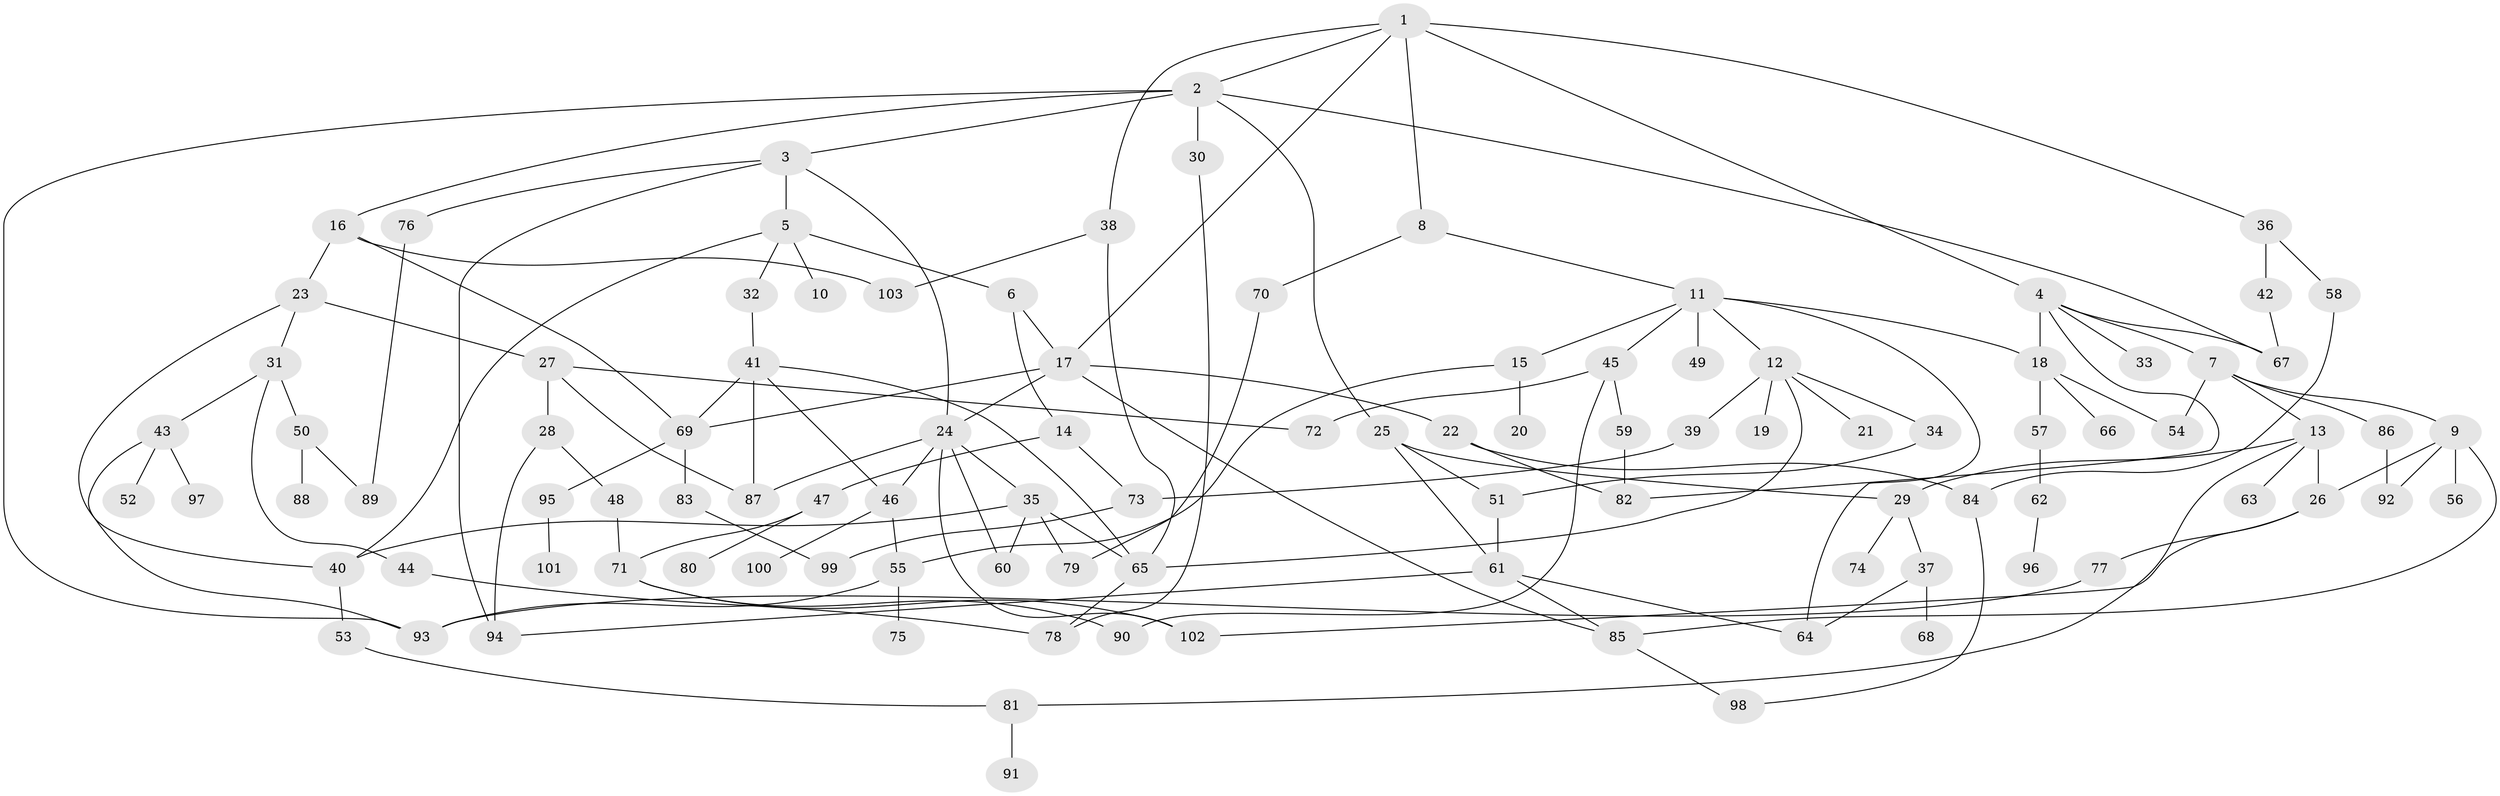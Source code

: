 // Generated by graph-tools (version 1.1) at 2025/25/03/09/25 03:25:27]
// undirected, 103 vertices, 151 edges
graph export_dot {
graph [start="1"]
  node [color=gray90,style=filled];
  1;
  2;
  3;
  4;
  5;
  6;
  7;
  8;
  9;
  10;
  11;
  12;
  13;
  14;
  15;
  16;
  17;
  18;
  19;
  20;
  21;
  22;
  23;
  24;
  25;
  26;
  27;
  28;
  29;
  30;
  31;
  32;
  33;
  34;
  35;
  36;
  37;
  38;
  39;
  40;
  41;
  42;
  43;
  44;
  45;
  46;
  47;
  48;
  49;
  50;
  51;
  52;
  53;
  54;
  55;
  56;
  57;
  58;
  59;
  60;
  61;
  62;
  63;
  64;
  65;
  66;
  67;
  68;
  69;
  70;
  71;
  72;
  73;
  74;
  75;
  76;
  77;
  78;
  79;
  80;
  81;
  82;
  83;
  84;
  85;
  86;
  87;
  88;
  89;
  90;
  91;
  92;
  93;
  94;
  95;
  96;
  97;
  98;
  99;
  100;
  101;
  102;
  103;
  1 -- 2;
  1 -- 4;
  1 -- 8;
  1 -- 36;
  1 -- 38;
  1 -- 17;
  2 -- 3;
  2 -- 16;
  2 -- 25;
  2 -- 30;
  2 -- 67;
  2 -- 93;
  3 -- 5;
  3 -- 24;
  3 -- 76;
  3 -- 94;
  4 -- 7;
  4 -- 18;
  4 -- 33;
  4 -- 67;
  4 -- 82;
  5 -- 6;
  5 -- 10;
  5 -- 32;
  5 -- 40;
  6 -- 14;
  6 -- 17;
  7 -- 9;
  7 -- 13;
  7 -- 86;
  7 -- 54;
  8 -- 11;
  8 -- 70;
  9 -- 26;
  9 -- 56;
  9 -- 92;
  9 -- 85;
  11 -- 12;
  11 -- 15;
  11 -- 45;
  11 -- 49;
  11 -- 64;
  11 -- 18;
  12 -- 19;
  12 -- 21;
  12 -- 34;
  12 -- 39;
  12 -- 65;
  13 -- 29;
  13 -- 63;
  13 -- 81;
  13 -- 26;
  14 -- 47;
  14 -- 73;
  15 -- 20;
  15 -- 55;
  16 -- 23;
  16 -- 103;
  16 -- 69;
  17 -- 22;
  17 -- 24;
  17 -- 69;
  17 -- 85;
  18 -- 54;
  18 -- 57;
  18 -- 66;
  22 -- 82;
  22 -- 84;
  23 -- 27;
  23 -- 31;
  23 -- 40;
  24 -- 35;
  24 -- 60;
  24 -- 102;
  24 -- 87;
  24 -- 46;
  25 -- 61;
  25 -- 51;
  25 -- 29;
  26 -- 77;
  26 -- 102;
  27 -- 28;
  27 -- 72;
  27 -- 87;
  28 -- 48;
  28 -- 94;
  29 -- 37;
  29 -- 74;
  30 -- 78;
  31 -- 43;
  31 -- 44;
  31 -- 50;
  32 -- 41;
  34 -- 51;
  35 -- 40;
  35 -- 65;
  35 -- 79;
  35 -- 60;
  36 -- 42;
  36 -- 58;
  37 -- 68;
  37 -- 64;
  38 -- 65;
  38 -- 103;
  39 -- 73;
  40 -- 53;
  41 -- 46;
  41 -- 69;
  41 -- 87;
  41 -- 65;
  42 -- 67;
  43 -- 52;
  43 -- 93;
  43 -- 97;
  44 -- 78;
  45 -- 59;
  45 -- 72;
  45 -- 90;
  46 -- 55;
  46 -- 100;
  47 -- 71;
  47 -- 80;
  48 -- 71;
  50 -- 88;
  50 -- 89;
  51 -- 61;
  53 -- 81;
  55 -- 75;
  55 -- 93;
  57 -- 62;
  58 -- 84;
  59 -- 82;
  61 -- 85;
  61 -- 94;
  61 -- 64;
  62 -- 96;
  65 -- 78;
  69 -- 83;
  69 -- 95;
  70 -- 79;
  71 -- 90;
  71 -- 102;
  73 -- 99;
  76 -- 89;
  77 -- 93;
  81 -- 91;
  83 -- 99;
  84 -- 98;
  85 -- 98;
  86 -- 92;
  95 -- 101;
}
